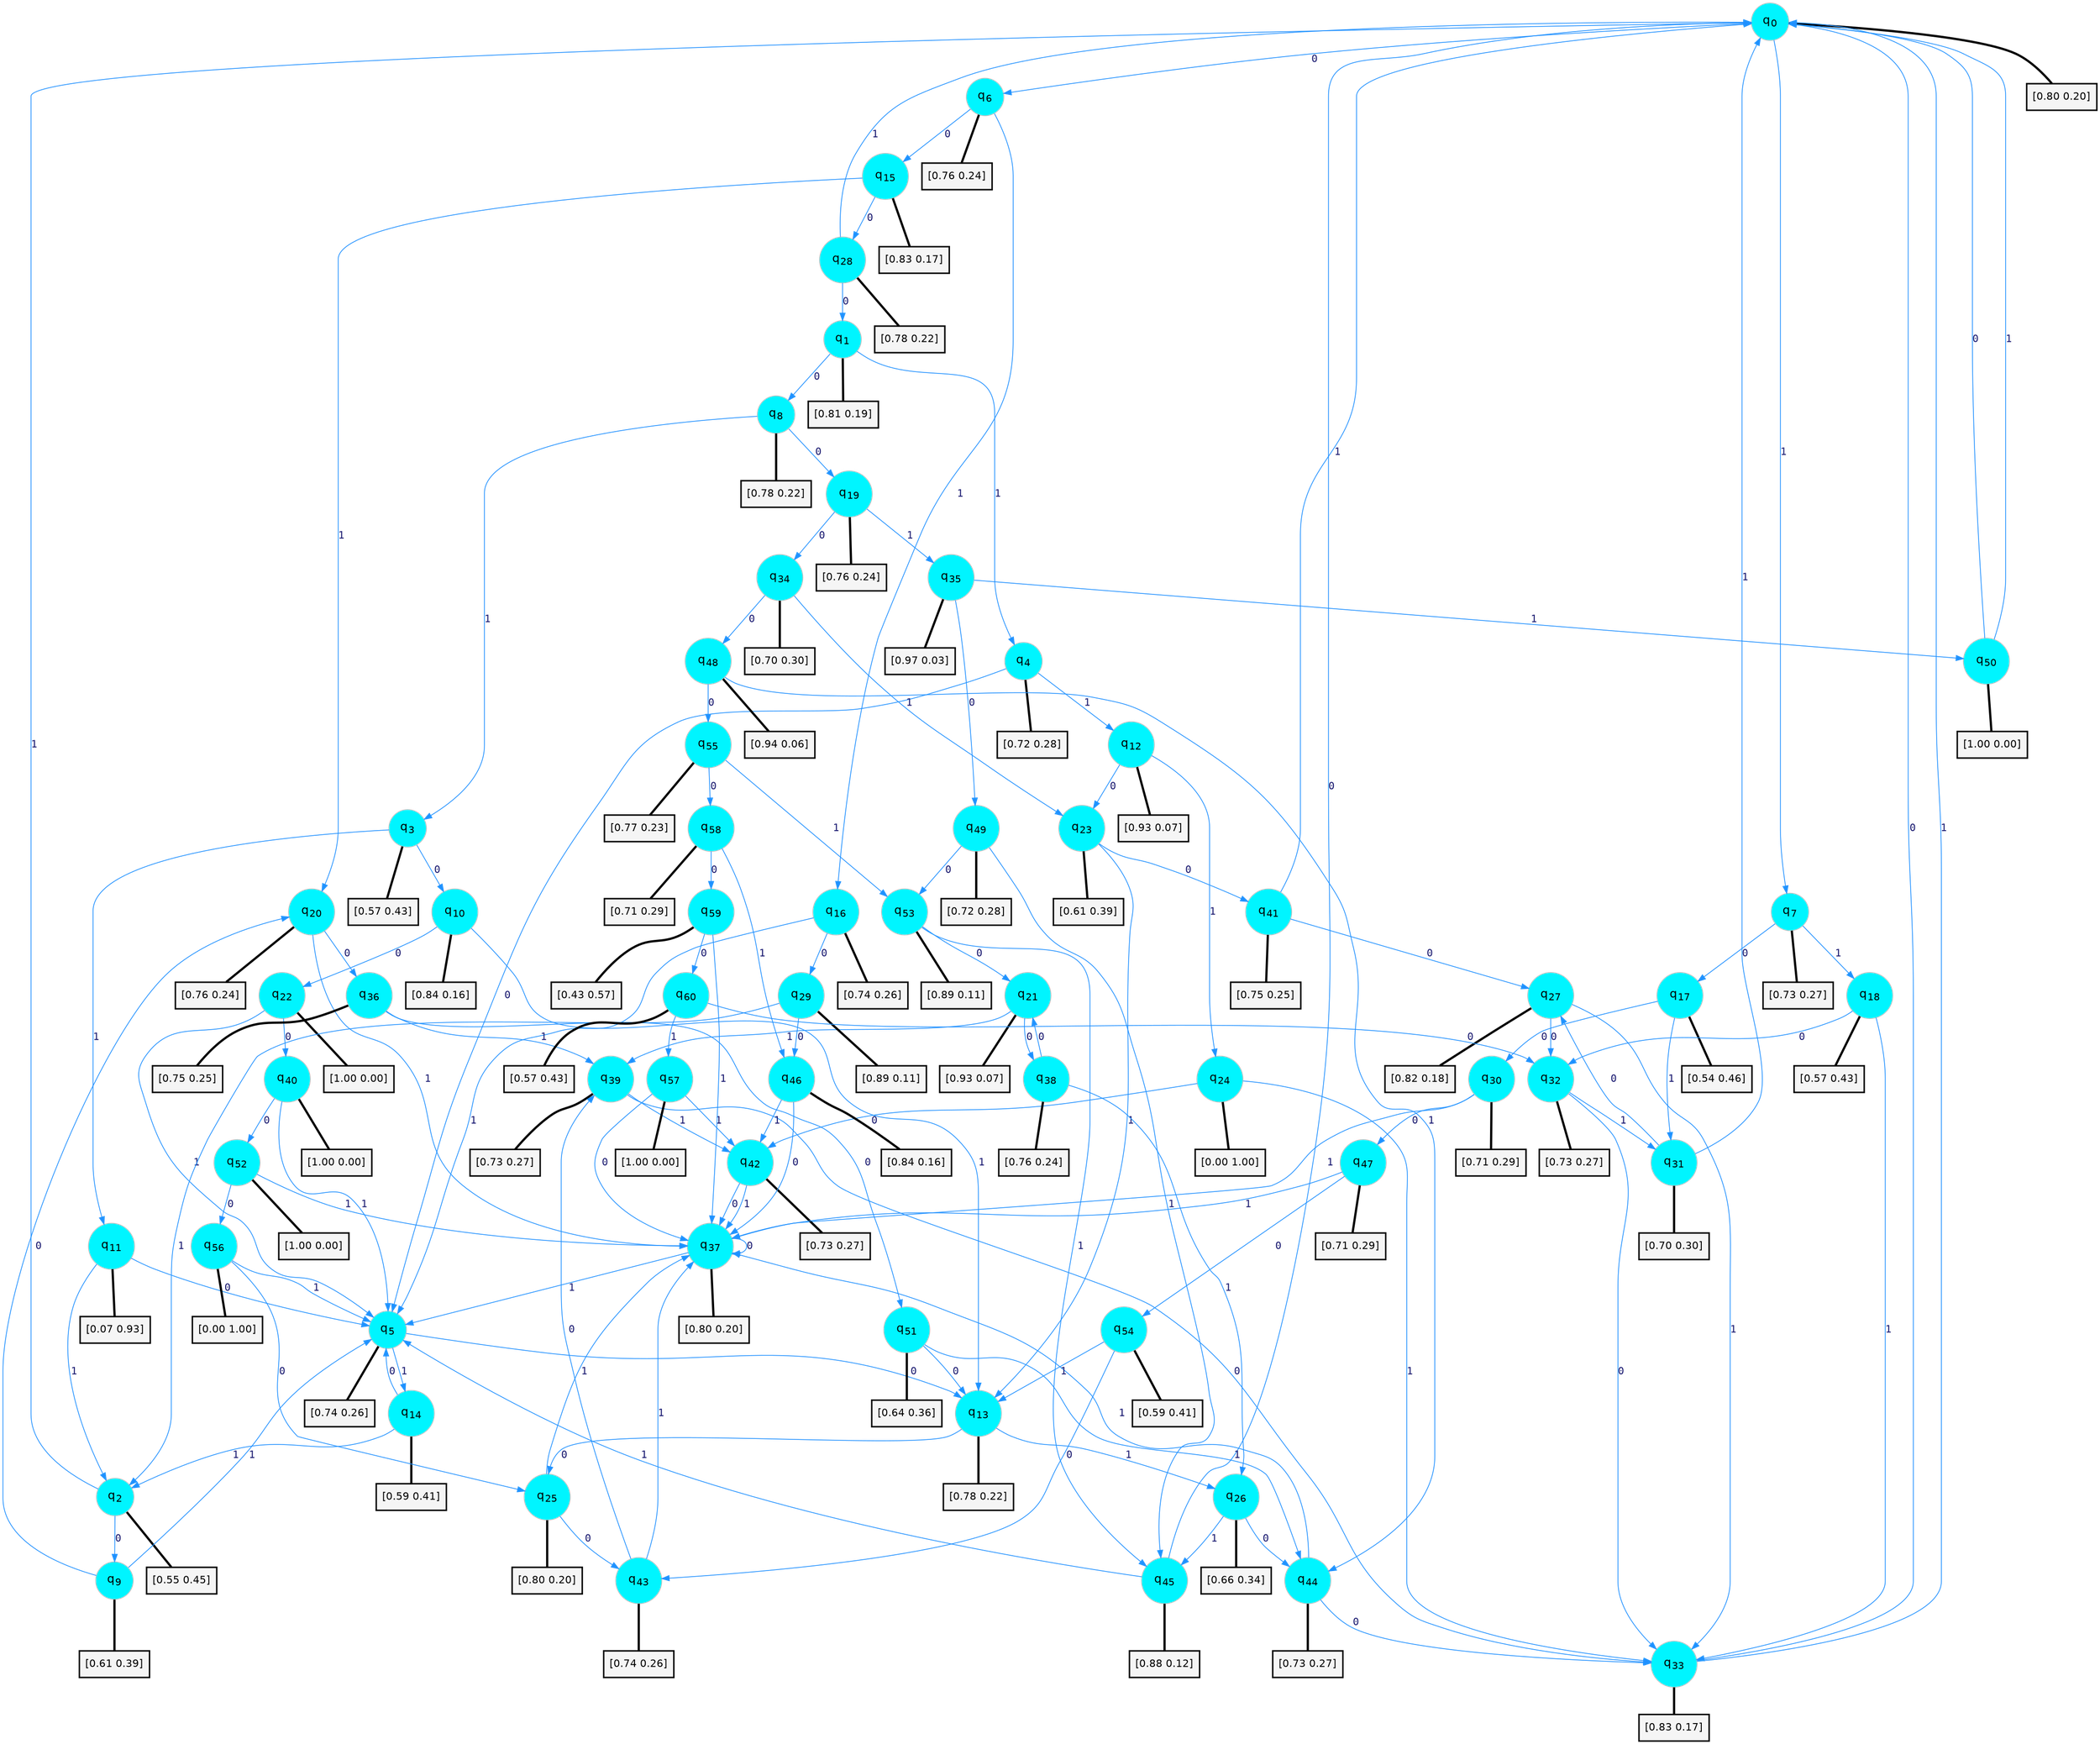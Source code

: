 digraph G {
graph [
bgcolor=transparent, dpi=300, rankdir=TD, size="40,25"];
node [
color=gray, fillcolor=turquoise1, fontcolor=black, fontname=Helvetica, fontsize=16, fontweight=bold, shape=circle, style=filled];
edge [
arrowsize=1, color=dodgerblue1, fontcolor=midnightblue, fontname=courier, fontweight=bold, penwidth=1, style=solid, weight=20];
0[label=<q<SUB>0</SUB>>];
1[label=<q<SUB>1</SUB>>];
2[label=<q<SUB>2</SUB>>];
3[label=<q<SUB>3</SUB>>];
4[label=<q<SUB>4</SUB>>];
5[label=<q<SUB>5</SUB>>];
6[label=<q<SUB>6</SUB>>];
7[label=<q<SUB>7</SUB>>];
8[label=<q<SUB>8</SUB>>];
9[label=<q<SUB>9</SUB>>];
10[label=<q<SUB>10</SUB>>];
11[label=<q<SUB>11</SUB>>];
12[label=<q<SUB>12</SUB>>];
13[label=<q<SUB>13</SUB>>];
14[label=<q<SUB>14</SUB>>];
15[label=<q<SUB>15</SUB>>];
16[label=<q<SUB>16</SUB>>];
17[label=<q<SUB>17</SUB>>];
18[label=<q<SUB>18</SUB>>];
19[label=<q<SUB>19</SUB>>];
20[label=<q<SUB>20</SUB>>];
21[label=<q<SUB>21</SUB>>];
22[label=<q<SUB>22</SUB>>];
23[label=<q<SUB>23</SUB>>];
24[label=<q<SUB>24</SUB>>];
25[label=<q<SUB>25</SUB>>];
26[label=<q<SUB>26</SUB>>];
27[label=<q<SUB>27</SUB>>];
28[label=<q<SUB>28</SUB>>];
29[label=<q<SUB>29</SUB>>];
30[label=<q<SUB>30</SUB>>];
31[label=<q<SUB>31</SUB>>];
32[label=<q<SUB>32</SUB>>];
33[label=<q<SUB>33</SUB>>];
34[label=<q<SUB>34</SUB>>];
35[label=<q<SUB>35</SUB>>];
36[label=<q<SUB>36</SUB>>];
37[label=<q<SUB>37</SUB>>];
38[label=<q<SUB>38</SUB>>];
39[label=<q<SUB>39</SUB>>];
40[label=<q<SUB>40</SUB>>];
41[label=<q<SUB>41</SUB>>];
42[label=<q<SUB>42</SUB>>];
43[label=<q<SUB>43</SUB>>];
44[label=<q<SUB>44</SUB>>];
45[label=<q<SUB>45</SUB>>];
46[label=<q<SUB>46</SUB>>];
47[label=<q<SUB>47</SUB>>];
48[label=<q<SUB>48</SUB>>];
49[label=<q<SUB>49</SUB>>];
50[label=<q<SUB>50</SUB>>];
51[label=<q<SUB>51</SUB>>];
52[label=<q<SUB>52</SUB>>];
53[label=<q<SUB>53</SUB>>];
54[label=<q<SUB>54</SUB>>];
55[label=<q<SUB>55</SUB>>];
56[label=<q<SUB>56</SUB>>];
57[label=<q<SUB>57</SUB>>];
58[label=<q<SUB>58</SUB>>];
59[label=<q<SUB>59</SUB>>];
60[label=<q<SUB>60</SUB>>];
61[label="[0.80 0.20]", shape=box,fontcolor=black, fontname=Helvetica, fontsize=14, penwidth=2, fillcolor=whitesmoke,color=black];
62[label="[0.81 0.19]", shape=box,fontcolor=black, fontname=Helvetica, fontsize=14, penwidth=2, fillcolor=whitesmoke,color=black];
63[label="[0.55 0.45]", shape=box,fontcolor=black, fontname=Helvetica, fontsize=14, penwidth=2, fillcolor=whitesmoke,color=black];
64[label="[0.57 0.43]", shape=box,fontcolor=black, fontname=Helvetica, fontsize=14, penwidth=2, fillcolor=whitesmoke,color=black];
65[label="[0.72 0.28]", shape=box,fontcolor=black, fontname=Helvetica, fontsize=14, penwidth=2, fillcolor=whitesmoke,color=black];
66[label="[0.74 0.26]", shape=box,fontcolor=black, fontname=Helvetica, fontsize=14, penwidth=2, fillcolor=whitesmoke,color=black];
67[label="[0.76 0.24]", shape=box,fontcolor=black, fontname=Helvetica, fontsize=14, penwidth=2, fillcolor=whitesmoke,color=black];
68[label="[0.73 0.27]", shape=box,fontcolor=black, fontname=Helvetica, fontsize=14, penwidth=2, fillcolor=whitesmoke,color=black];
69[label="[0.78 0.22]", shape=box,fontcolor=black, fontname=Helvetica, fontsize=14, penwidth=2, fillcolor=whitesmoke,color=black];
70[label="[0.61 0.39]", shape=box,fontcolor=black, fontname=Helvetica, fontsize=14, penwidth=2, fillcolor=whitesmoke,color=black];
71[label="[0.84 0.16]", shape=box,fontcolor=black, fontname=Helvetica, fontsize=14, penwidth=2, fillcolor=whitesmoke,color=black];
72[label="[0.07 0.93]", shape=box,fontcolor=black, fontname=Helvetica, fontsize=14, penwidth=2, fillcolor=whitesmoke,color=black];
73[label="[0.93 0.07]", shape=box,fontcolor=black, fontname=Helvetica, fontsize=14, penwidth=2, fillcolor=whitesmoke,color=black];
74[label="[0.78 0.22]", shape=box,fontcolor=black, fontname=Helvetica, fontsize=14, penwidth=2, fillcolor=whitesmoke,color=black];
75[label="[0.59 0.41]", shape=box,fontcolor=black, fontname=Helvetica, fontsize=14, penwidth=2, fillcolor=whitesmoke,color=black];
76[label="[0.83 0.17]", shape=box,fontcolor=black, fontname=Helvetica, fontsize=14, penwidth=2, fillcolor=whitesmoke,color=black];
77[label="[0.74 0.26]", shape=box,fontcolor=black, fontname=Helvetica, fontsize=14, penwidth=2, fillcolor=whitesmoke,color=black];
78[label="[0.54 0.46]", shape=box,fontcolor=black, fontname=Helvetica, fontsize=14, penwidth=2, fillcolor=whitesmoke,color=black];
79[label="[0.57 0.43]", shape=box,fontcolor=black, fontname=Helvetica, fontsize=14, penwidth=2, fillcolor=whitesmoke,color=black];
80[label="[0.76 0.24]", shape=box,fontcolor=black, fontname=Helvetica, fontsize=14, penwidth=2, fillcolor=whitesmoke,color=black];
81[label="[0.76 0.24]", shape=box,fontcolor=black, fontname=Helvetica, fontsize=14, penwidth=2, fillcolor=whitesmoke,color=black];
82[label="[0.93 0.07]", shape=box,fontcolor=black, fontname=Helvetica, fontsize=14, penwidth=2, fillcolor=whitesmoke,color=black];
83[label="[1.00 0.00]", shape=box,fontcolor=black, fontname=Helvetica, fontsize=14, penwidth=2, fillcolor=whitesmoke,color=black];
84[label="[0.61 0.39]", shape=box,fontcolor=black, fontname=Helvetica, fontsize=14, penwidth=2, fillcolor=whitesmoke,color=black];
85[label="[0.00 1.00]", shape=box,fontcolor=black, fontname=Helvetica, fontsize=14, penwidth=2, fillcolor=whitesmoke,color=black];
86[label="[0.80 0.20]", shape=box,fontcolor=black, fontname=Helvetica, fontsize=14, penwidth=2, fillcolor=whitesmoke,color=black];
87[label="[0.66 0.34]", shape=box,fontcolor=black, fontname=Helvetica, fontsize=14, penwidth=2, fillcolor=whitesmoke,color=black];
88[label="[0.82 0.18]", shape=box,fontcolor=black, fontname=Helvetica, fontsize=14, penwidth=2, fillcolor=whitesmoke,color=black];
89[label="[0.78 0.22]", shape=box,fontcolor=black, fontname=Helvetica, fontsize=14, penwidth=2, fillcolor=whitesmoke,color=black];
90[label="[0.89 0.11]", shape=box,fontcolor=black, fontname=Helvetica, fontsize=14, penwidth=2, fillcolor=whitesmoke,color=black];
91[label="[0.71 0.29]", shape=box,fontcolor=black, fontname=Helvetica, fontsize=14, penwidth=2, fillcolor=whitesmoke,color=black];
92[label="[0.70 0.30]", shape=box,fontcolor=black, fontname=Helvetica, fontsize=14, penwidth=2, fillcolor=whitesmoke,color=black];
93[label="[0.73 0.27]", shape=box,fontcolor=black, fontname=Helvetica, fontsize=14, penwidth=2, fillcolor=whitesmoke,color=black];
94[label="[0.83 0.17]", shape=box,fontcolor=black, fontname=Helvetica, fontsize=14, penwidth=2, fillcolor=whitesmoke,color=black];
95[label="[0.70 0.30]", shape=box,fontcolor=black, fontname=Helvetica, fontsize=14, penwidth=2, fillcolor=whitesmoke,color=black];
96[label="[0.97 0.03]", shape=box,fontcolor=black, fontname=Helvetica, fontsize=14, penwidth=2, fillcolor=whitesmoke,color=black];
97[label="[0.75 0.25]", shape=box,fontcolor=black, fontname=Helvetica, fontsize=14, penwidth=2, fillcolor=whitesmoke,color=black];
98[label="[0.80 0.20]", shape=box,fontcolor=black, fontname=Helvetica, fontsize=14, penwidth=2, fillcolor=whitesmoke,color=black];
99[label="[0.76 0.24]", shape=box,fontcolor=black, fontname=Helvetica, fontsize=14, penwidth=2, fillcolor=whitesmoke,color=black];
100[label="[0.73 0.27]", shape=box,fontcolor=black, fontname=Helvetica, fontsize=14, penwidth=2, fillcolor=whitesmoke,color=black];
101[label="[1.00 0.00]", shape=box,fontcolor=black, fontname=Helvetica, fontsize=14, penwidth=2, fillcolor=whitesmoke,color=black];
102[label="[0.75 0.25]", shape=box,fontcolor=black, fontname=Helvetica, fontsize=14, penwidth=2, fillcolor=whitesmoke,color=black];
103[label="[0.73 0.27]", shape=box,fontcolor=black, fontname=Helvetica, fontsize=14, penwidth=2, fillcolor=whitesmoke,color=black];
104[label="[0.74 0.26]", shape=box,fontcolor=black, fontname=Helvetica, fontsize=14, penwidth=2, fillcolor=whitesmoke,color=black];
105[label="[0.73 0.27]", shape=box,fontcolor=black, fontname=Helvetica, fontsize=14, penwidth=2, fillcolor=whitesmoke,color=black];
106[label="[0.88 0.12]", shape=box,fontcolor=black, fontname=Helvetica, fontsize=14, penwidth=2, fillcolor=whitesmoke,color=black];
107[label="[0.84 0.16]", shape=box,fontcolor=black, fontname=Helvetica, fontsize=14, penwidth=2, fillcolor=whitesmoke,color=black];
108[label="[0.71 0.29]", shape=box,fontcolor=black, fontname=Helvetica, fontsize=14, penwidth=2, fillcolor=whitesmoke,color=black];
109[label="[0.94 0.06]", shape=box,fontcolor=black, fontname=Helvetica, fontsize=14, penwidth=2, fillcolor=whitesmoke,color=black];
110[label="[0.72 0.28]", shape=box,fontcolor=black, fontname=Helvetica, fontsize=14, penwidth=2, fillcolor=whitesmoke,color=black];
111[label="[1.00 0.00]", shape=box,fontcolor=black, fontname=Helvetica, fontsize=14, penwidth=2, fillcolor=whitesmoke,color=black];
112[label="[0.64 0.36]", shape=box,fontcolor=black, fontname=Helvetica, fontsize=14, penwidth=2, fillcolor=whitesmoke,color=black];
113[label="[1.00 0.00]", shape=box,fontcolor=black, fontname=Helvetica, fontsize=14, penwidth=2, fillcolor=whitesmoke,color=black];
114[label="[0.89 0.11]", shape=box,fontcolor=black, fontname=Helvetica, fontsize=14, penwidth=2, fillcolor=whitesmoke,color=black];
115[label="[0.59 0.41]", shape=box,fontcolor=black, fontname=Helvetica, fontsize=14, penwidth=2, fillcolor=whitesmoke,color=black];
116[label="[0.77 0.23]", shape=box,fontcolor=black, fontname=Helvetica, fontsize=14, penwidth=2, fillcolor=whitesmoke,color=black];
117[label="[0.00 1.00]", shape=box,fontcolor=black, fontname=Helvetica, fontsize=14, penwidth=2, fillcolor=whitesmoke,color=black];
118[label="[1.00 0.00]", shape=box,fontcolor=black, fontname=Helvetica, fontsize=14, penwidth=2, fillcolor=whitesmoke,color=black];
119[label="[0.71 0.29]", shape=box,fontcolor=black, fontname=Helvetica, fontsize=14, penwidth=2, fillcolor=whitesmoke,color=black];
120[label="[0.43 0.57]", shape=box,fontcolor=black, fontname=Helvetica, fontsize=14, penwidth=2, fillcolor=whitesmoke,color=black];
121[label="[0.57 0.43]", shape=box,fontcolor=black, fontname=Helvetica, fontsize=14, penwidth=2, fillcolor=whitesmoke,color=black];
0->6 [label=0];
0->7 [label=1];
0->61 [arrowhead=none, penwidth=3,color=black];
1->8 [label=0];
1->4 [label=1];
1->62 [arrowhead=none, penwidth=3,color=black];
2->9 [label=0];
2->0 [label=1];
2->63 [arrowhead=none, penwidth=3,color=black];
3->10 [label=0];
3->11 [label=1];
3->64 [arrowhead=none, penwidth=3,color=black];
4->5 [label=0];
4->12 [label=1];
4->65 [arrowhead=none, penwidth=3,color=black];
5->13 [label=0];
5->14 [label=1];
5->66 [arrowhead=none, penwidth=3,color=black];
6->15 [label=0];
6->16 [label=1];
6->67 [arrowhead=none, penwidth=3,color=black];
7->17 [label=0];
7->18 [label=1];
7->68 [arrowhead=none, penwidth=3,color=black];
8->19 [label=0];
8->3 [label=1];
8->69 [arrowhead=none, penwidth=3,color=black];
9->20 [label=0];
9->5 [label=1];
9->70 [arrowhead=none, penwidth=3,color=black];
10->22 [label=0];
10->13 [label=1];
10->71 [arrowhead=none, penwidth=3,color=black];
11->5 [label=0];
11->2 [label=1];
11->72 [arrowhead=none, penwidth=3,color=black];
12->23 [label=0];
12->24 [label=1];
12->73 [arrowhead=none, penwidth=3,color=black];
13->25 [label=0];
13->26 [label=1];
13->74 [arrowhead=none, penwidth=3,color=black];
14->5 [label=0];
14->2 [label=1];
14->75 [arrowhead=none, penwidth=3,color=black];
15->28 [label=0];
15->20 [label=1];
15->76 [arrowhead=none, penwidth=3,color=black];
16->29 [label=0];
16->5 [label=1];
16->77 [arrowhead=none, penwidth=3,color=black];
17->30 [label=0];
17->31 [label=1];
17->78 [arrowhead=none, penwidth=3,color=black];
18->32 [label=0];
18->33 [label=1];
18->79 [arrowhead=none, penwidth=3,color=black];
19->34 [label=0];
19->35 [label=1];
19->80 [arrowhead=none, penwidth=3,color=black];
20->36 [label=0];
20->37 [label=1];
20->81 [arrowhead=none, penwidth=3,color=black];
21->38 [label=0];
21->39 [label=1];
21->82 [arrowhead=none, penwidth=3,color=black];
22->40 [label=0];
22->5 [label=1];
22->83 [arrowhead=none, penwidth=3,color=black];
23->41 [label=0];
23->13 [label=1];
23->84 [arrowhead=none, penwidth=3,color=black];
24->42 [label=0];
24->33 [label=1];
24->85 [arrowhead=none, penwidth=3,color=black];
25->43 [label=0];
25->37 [label=1];
25->86 [arrowhead=none, penwidth=3,color=black];
26->44 [label=0];
26->45 [label=1];
26->87 [arrowhead=none, penwidth=3,color=black];
27->32 [label=0];
27->33 [label=1];
27->88 [arrowhead=none, penwidth=3,color=black];
28->1 [label=0];
28->0 [label=1];
28->89 [arrowhead=none, penwidth=3,color=black];
29->46 [label=0];
29->2 [label=1];
29->90 [arrowhead=none, penwidth=3,color=black];
30->47 [label=0];
30->37 [label=1];
30->91 [arrowhead=none, penwidth=3,color=black];
31->27 [label=0];
31->0 [label=1];
31->92 [arrowhead=none, penwidth=3,color=black];
32->33 [label=0];
32->31 [label=1];
32->93 [arrowhead=none, penwidth=3,color=black];
33->0 [label=0];
33->0 [label=1];
33->94 [arrowhead=none, penwidth=3,color=black];
34->48 [label=0];
34->23 [label=1];
34->95 [arrowhead=none, penwidth=3,color=black];
35->49 [label=0];
35->50 [label=1];
35->96 [arrowhead=none, penwidth=3,color=black];
36->51 [label=0];
36->39 [label=1];
36->97 [arrowhead=none, penwidth=3,color=black];
37->37 [label=0];
37->5 [label=1];
37->98 [arrowhead=none, penwidth=3,color=black];
38->21 [label=0];
38->26 [label=1];
38->99 [arrowhead=none, penwidth=3,color=black];
39->33 [label=0];
39->42 [label=1];
39->100 [arrowhead=none, penwidth=3,color=black];
40->52 [label=0];
40->5 [label=1];
40->101 [arrowhead=none, penwidth=3,color=black];
41->27 [label=0];
41->0 [label=1];
41->102 [arrowhead=none, penwidth=3,color=black];
42->37 [label=0];
42->37 [label=1];
42->103 [arrowhead=none, penwidth=3,color=black];
43->39 [label=0];
43->37 [label=1];
43->104 [arrowhead=none, penwidth=3,color=black];
44->33 [label=0];
44->37 [label=1];
44->105 [arrowhead=none, penwidth=3,color=black];
45->0 [label=0];
45->5 [label=1];
45->106 [arrowhead=none, penwidth=3,color=black];
46->37 [label=0];
46->42 [label=1];
46->107 [arrowhead=none, penwidth=3,color=black];
47->54 [label=0];
47->37 [label=1];
47->108 [arrowhead=none, penwidth=3,color=black];
48->55 [label=0];
48->44 [label=1];
48->109 [arrowhead=none, penwidth=3,color=black];
49->53 [label=0];
49->45 [label=1];
49->110 [arrowhead=none, penwidth=3,color=black];
50->0 [label=0];
50->0 [label=1];
50->111 [arrowhead=none, penwidth=3,color=black];
51->13 [label=0];
51->44 [label=1];
51->112 [arrowhead=none, penwidth=3,color=black];
52->56 [label=0];
52->37 [label=1];
52->113 [arrowhead=none, penwidth=3,color=black];
53->21 [label=0];
53->45 [label=1];
53->114 [arrowhead=none, penwidth=3,color=black];
54->43 [label=0];
54->13 [label=1];
54->115 [arrowhead=none, penwidth=3,color=black];
55->58 [label=0];
55->53 [label=1];
55->116 [arrowhead=none, penwidth=3,color=black];
56->25 [label=0];
56->5 [label=1];
56->117 [arrowhead=none, penwidth=3,color=black];
57->37 [label=0];
57->42 [label=1];
57->118 [arrowhead=none, penwidth=3,color=black];
58->59 [label=0];
58->46 [label=1];
58->119 [arrowhead=none, penwidth=3,color=black];
59->60 [label=0];
59->37 [label=1];
59->120 [arrowhead=none, penwidth=3,color=black];
60->32 [label=0];
60->57 [label=1];
60->121 [arrowhead=none, penwidth=3,color=black];
}
